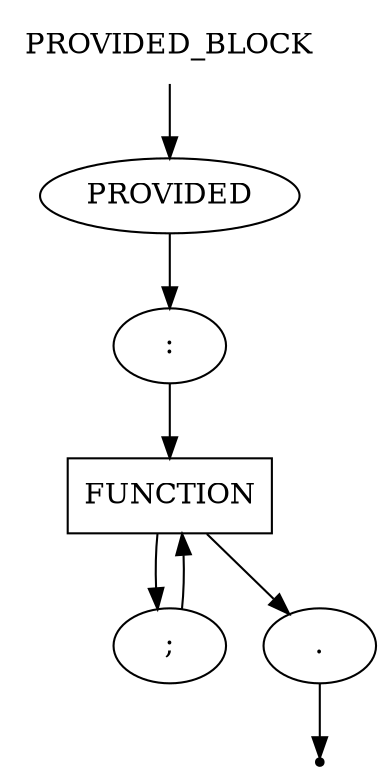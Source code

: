 digraph PROVIDED_BLOCK {
    start [label=PROVIDED_BLOCK shape=plaintext]
    A [label=PROVIDED shape=oval]
    B [label=":" shape=oval]
    C [label=FUNCTION shape=box]
    G [label=";" shape=oval]
    H [label="." shape=oval]
    end [label="" shape=point]
    start -> A
    A -> B
    B -> C
    C -> G
    C -> H
    G -> C
    H -> end
}
